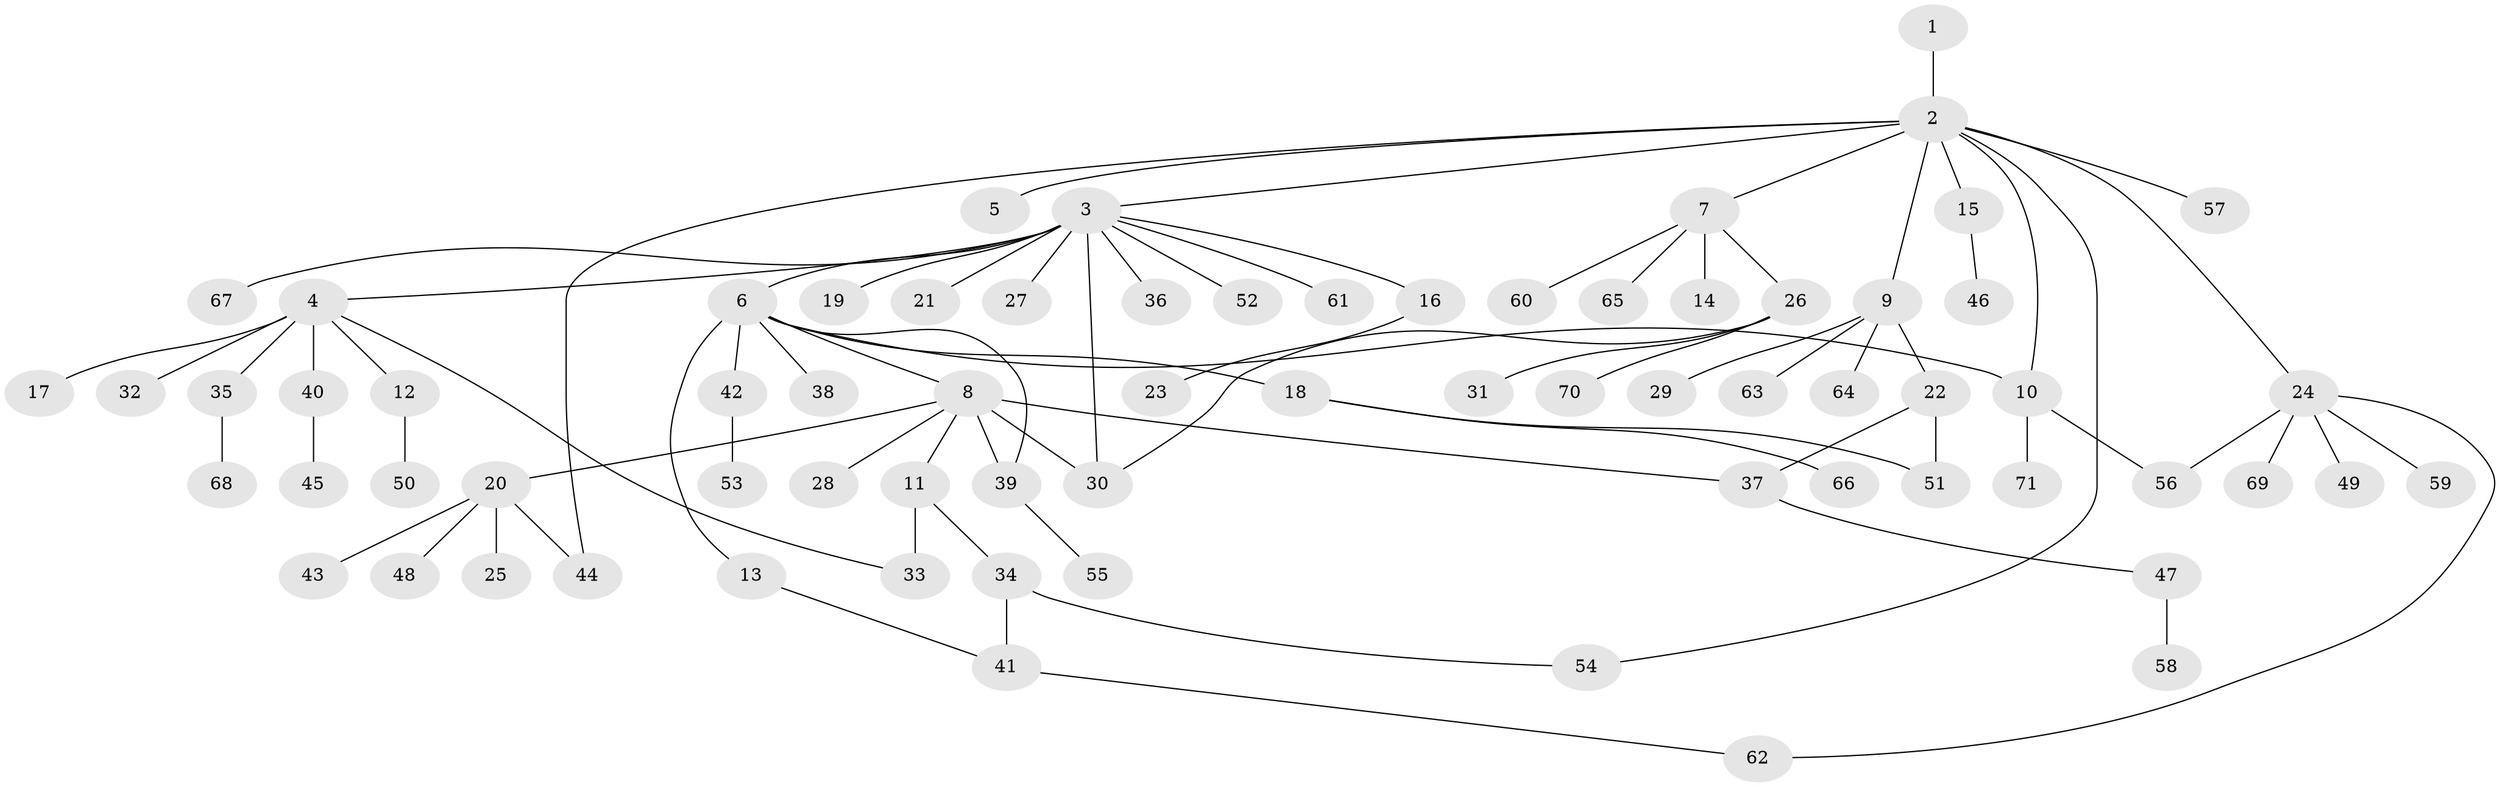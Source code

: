 // original degree distribution, {1: 0.6267605633802817, 21: 0.007042253521126761, 13: 0.007042253521126761, 9: 0.007042253521126761, 2: 0.19014084507042253, 14: 0.007042253521126761, 6: 0.028169014084507043, 16: 0.007042253521126761, 5: 0.014084507042253521, 7: 0.014084507042253521, 3: 0.07042253521126761, 4: 0.02112676056338028}
// Generated by graph-tools (version 1.1) at 2025/50/03/04/25 22:50:14]
// undirected, 71 vertices, 82 edges
graph export_dot {
  node [color=gray90,style=filled];
  1;
  2;
  3;
  4;
  5;
  6;
  7;
  8;
  9;
  10;
  11;
  12;
  13;
  14;
  15;
  16;
  17;
  18;
  19;
  20;
  21;
  22;
  23;
  24;
  25;
  26;
  27;
  28;
  29;
  30;
  31;
  32;
  33;
  34;
  35;
  36;
  37;
  38;
  39;
  40;
  41;
  42;
  43;
  44;
  45;
  46;
  47;
  48;
  49;
  50;
  51;
  52;
  53;
  54;
  55;
  56;
  57;
  58;
  59;
  60;
  61;
  62;
  63;
  64;
  65;
  66;
  67;
  68;
  69;
  70;
  71;
  1 -- 2 [weight=10.0];
  2 -- 3 [weight=1.0];
  2 -- 5 [weight=1.0];
  2 -- 7 [weight=1.0];
  2 -- 9 [weight=1.0];
  2 -- 10 [weight=1.0];
  2 -- 15 [weight=1.0];
  2 -- 24 [weight=1.0];
  2 -- 44 [weight=1.0];
  2 -- 54 [weight=1.0];
  2 -- 57 [weight=1.0];
  3 -- 4 [weight=1.0];
  3 -- 6 [weight=1.0];
  3 -- 16 [weight=1.0];
  3 -- 19 [weight=1.0];
  3 -- 21 [weight=1.0];
  3 -- 27 [weight=1.0];
  3 -- 30 [weight=1.0];
  3 -- 36 [weight=1.0];
  3 -- 52 [weight=1.0];
  3 -- 61 [weight=1.0];
  3 -- 67 [weight=1.0];
  4 -- 12 [weight=1.0];
  4 -- 17 [weight=1.0];
  4 -- 32 [weight=2.0];
  4 -- 33 [weight=1.0];
  4 -- 35 [weight=1.0];
  4 -- 40 [weight=1.0];
  6 -- 8 [weight=1.0];
  6 -- 10 [weight=1.0];
  6 -- 13 [weight=1.0];
  6 -- 18 [weight=6.0];
  6 -- 38 [weight=1.0];
  6 -- 39 [weight=1.0];
  6 -- 42 [weight=1.0];
  7 -- 14 [weight=1.0];
  7 -- 26 [weight=1.0];
  7 -- 60 [weight=1.0];
  7 -- 65 [weight=1.0];
  8 -- 11 [weight=1.0];
  8 -- 20 [weight=1.0];
  8 -- 28 [weight=1.0];
  8 -- 30 [weight=1.0];
  8 -- 37 [weight=1.0];
  8 -- 39 [weight=9.0];
  9 -- 22 [weight=1.0];
  9 -- 29 [weight=1.0];
  9 -- 63 [weight=1.0];
  9 -- 64 [weight=1.0];
  10 -- 56 [weight=1.0];
  10 -- 71 [weight=1.0];
  11 -- 33 [weight=4.0];
  11 -- 34 [weight=1.0];
  12 -- 50 [weight=1.0];
  13 -- 41 [weight=1.0];
  15 -- 46 [weight=1.0];
  16 -- 23 [weight=1.0];
  18 -- 51 [weight=1.0];
  18 -- 66 [weight=1.0];
  20 -- 25 [weight=1.0];
  20 -- 43 [weight=1.0];
  20 -- 44 [weight=1.0];
  20 -- 48 [weight=1.0];
  22 -- 37 [weight=3.0];
  22 -- 51 [weight=1.0];
  24 -- 49 [weight=1.0];
  24 -- 56 [weight=1.0];
  24 -- 59 [weight=1.0];
  24 -- 62 [weight=1.0];
  24 -- 69 [weight=1.0];
  26 -- 30 [weight=1.0];
  26 -- 31 [weight=1.0];
  26 -- 70 [weight=1.0];
  34 -- 41 [weight=1.0];
  34 -- 54 [weight=1.0];
  35 -- 68 [weight=2.0];
  37 -- 47 [weight=1.0];
  39 -- 55 [weight=1.0];
  40 -- 45 [weight=1.0];
  41 -- 62 [weight=1.0];
  42 -- 53 [weight=1.0];
  47 -- 58 [weight=1.0];
}
